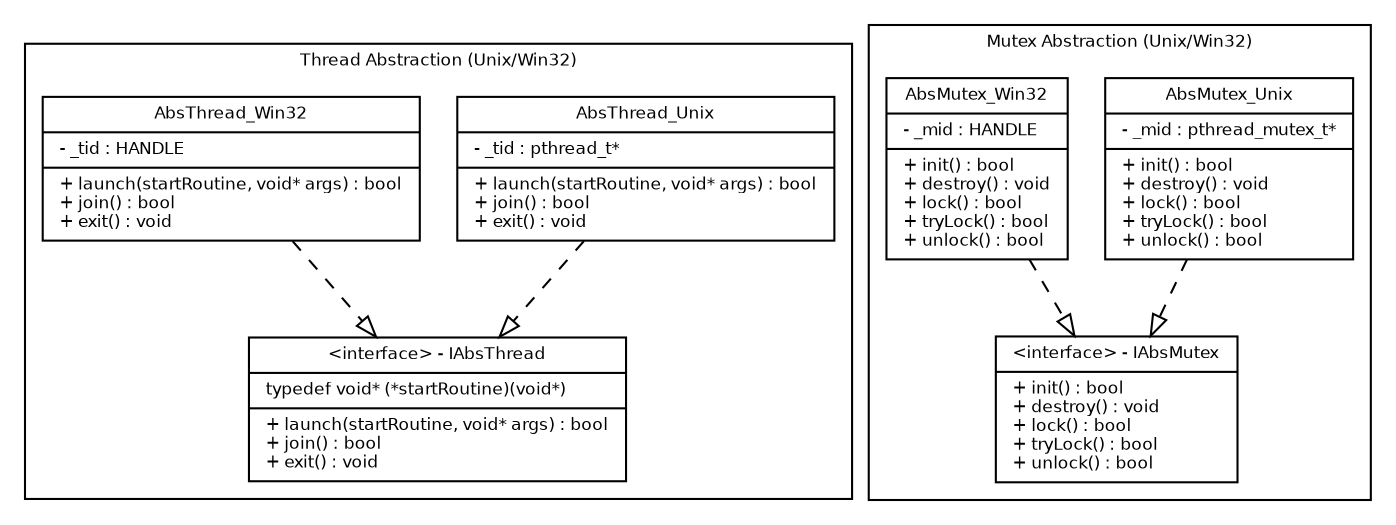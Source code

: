 digraph G {
fontname = "Bitstream Vera Sans"
fontsize = 8

node [
fontname = "Bitstream Vera Sans"
fontsize = 8
shape = "record"
]

//
// THREAD SUBGRAPH
//
subgraph clusterThread {
label = "Thread Abstraction (Unix/Win32)"

// Interface thread
IAbsThread [
label = "{\
\<interface\> - IAbsThread|\
typedef void* (*startRoutine)(void*)\l|\
+ launch(startRoutine, void* args) : bool\l\
+ join() : bool\l\
+ exit() : void\l\
}"
]

// Concrete thread class for unix
AbsThread_Unix [
label = "{\
AbsThread_Unix|\
- _tid : pthread_t*\l|\
+ launch(startRoutine, void* args) : bool\l\
+ join() : bool\l\
+ exit() : void\l\
}"
]

// Concrete thread class for win32
AbsThread_Win32 [
label = "{\
AbsThread_Win32|\
- _tid : HANDLE\l|\
+ launch(startRoutine, void* args) : bool\l\
+ join() : bool\l\
+ exit() : void\l\
}"
]

} // END : THREAD SUBGRAPH

//
// MUTEX SUBGRAPH
//
subgraph clusterMutex {
label = "Mutex Abstraction (Unix/Win32)"

// Interface IAbsMutex
IAbsMutex [
label = "{\
\<interface\> - IAbsMutex|\
+ init() : bool\l\
+ destroy() : void\l\
+ lock() : bool\l\
+ tryLock() : bool\l\
+ unlock() : bool\l\
}"
]

// Class AbsMutex
AbsMutex_Unix [
label = "{\
AbsMutex_Unix|\
- _mid : pthread_mutex_t*\l|\
+ init() : bool\l\
+ destroy() : void\l\
+ lock() : bool\l\
+ tryLock() : bool\l\
+ unlock() : bool\l\
}"
]

// Class AbsMutex
AbsMutex_Win32 [
label = "{\
AbsMutex_Win32|\
- _mid : HANDLE\l|\
+ init() : bool\l\
+ destroy() : void\l\
+ lock() : bool\l\
+ tryLock() : bool\l\
+ unlock() : bool\l\
}"
]

} // END : MUTEX SUBGRAPH

edge [
fontname = "Bitstream Vera Sans"
fontsize = 8
]

// Implement interface
AbsThread_Unix -> IAbsThread [arrowhead = "onormal" style = "dashed"]
AbsThread_Win32 -> IAbsThread [arrowhead = "onormal" style = "dashed"]
AbsMutex_Unix -> IAbsMutex [arrowhead = "onormal" style = "dashed"]
AbsMutex_Win32 -> IAbsMutex [arrowhead = "onormal" style = "dashed"]

}
